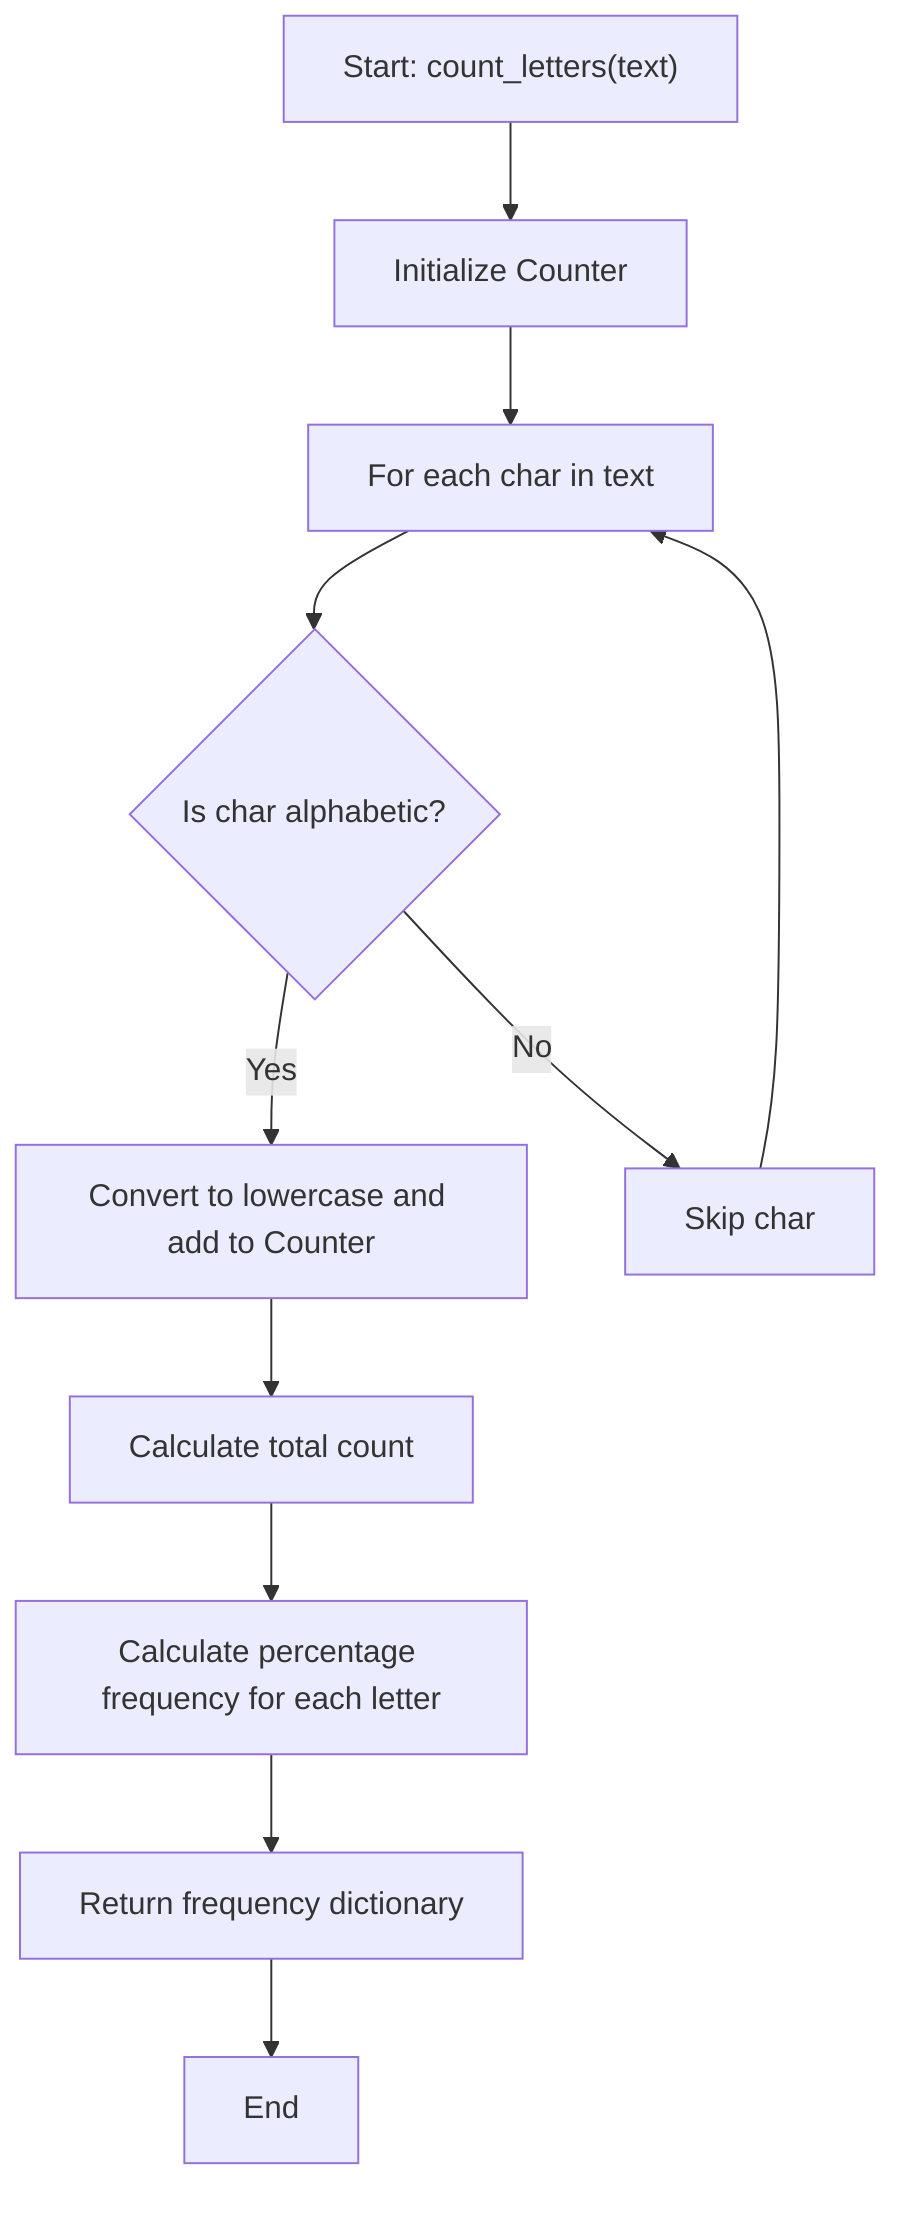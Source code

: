graph TD;
    A["Start: count_letters(text)"] --> B["Initialize Counter"]
    B --> C["For each char in text"]
    C --> D{"Is char alphabetic?"}
    D -->|Yes| E["Convert to lowercase and add to Counter"]
    D -->|No| F["Skip char"]
    E --> G["Calculate total count"]
    F --> C
    G --> H["Calculate percentage frequency for each letter"]
    H --> I["Return frequency dictionary"]
    I --> J["End"]